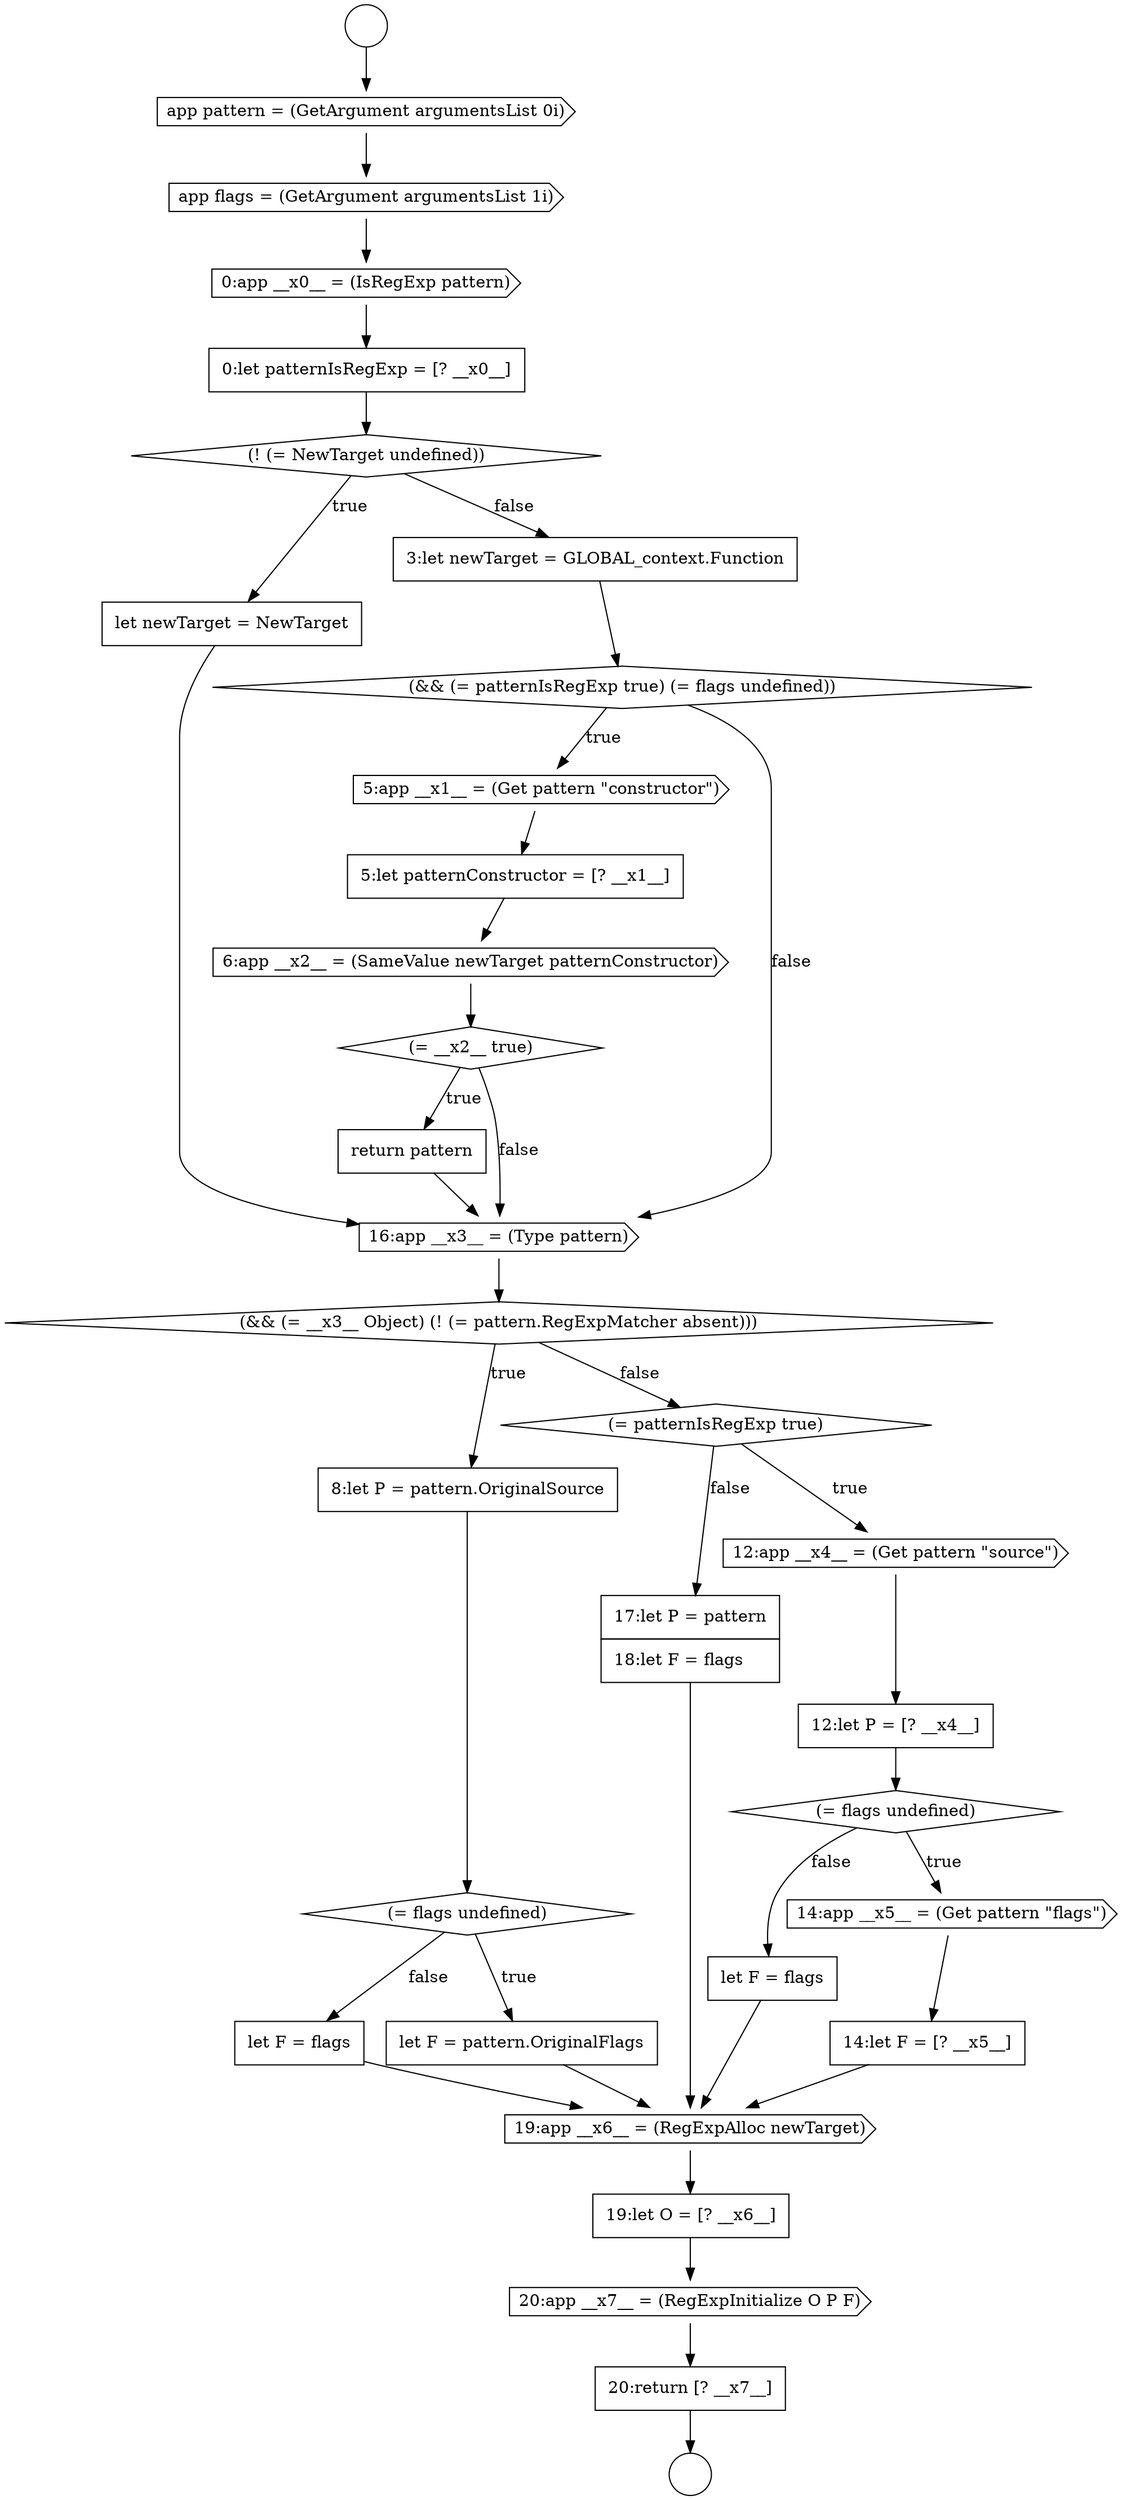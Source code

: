 digraph {
  node12843 [shape=none, margin=0, label=<<font color="black">
    <table border="0" cellborder="1" cellspacing="0" cellpadding="10">
      <tr><td align="left">let newTarget = NewTarget</td></tr>
    </table>
  </font>> color="black" fillcolor="white" style=filled]
  node12860 [shape=diamond, label=<<font color="black">(= flags undefined)</font>> color="black" fillcolor="white" style=filled]
  node12846 [shape=cds, label=<<font color="black">5:app __x1__ = (Get pattern &quot;constructor&quot;)</font>> color="black" fillcolor="white" style=filled]
  node12849 [shape=diamond, label=<<font color="black">(= __x2__ true)</font>> color="black" fillcolor="white" style=filled]
  node12853 [shape=none, margin=0, label=<<font color="black">
    <table border="0" cellborder="1" cellspacing="0" cellpadding="10">
      <tr><td align="left">8:let P = pattern.OriginalSource</td></tr>
    </table>
  </font>> color="black" fillcolor="white" style=filled]
  node12850 [shape=none, margin=0, label=<<font color="black">
    <table border="0" cellborder="1" cellspacing="0" cellpadding="10">
      <tr><td align="left">return pattern</td></tr>
    </table>
  </font>> color="black" fillcolor="white" style=filled]
  node12854 [shape=diamond, label=<<font color="black">(= flags undefined)</font>> color="black" fillcolor="white" style=filled]
  node12841 [shape=none, margin=0, label=<<font color="black">
    <table border="0" cellborder="1" cellspacing="0" cellpadding="10">
      <tr><td align="left">0:let patternIsRegExp = [? __x0__]</td></tr>
    </table>
  </font>> color="black" fillcolor="white" style=filled]
  node12836 [shape=circle label=" " color="black" fillcolor="white" style=filled]
  node12851 [shape=cds, label=<<font color="black">16:app __x3__ = (Type pattern)</font>> color="black" fillcolor="white" style=filled]
  node12848 [shape=cds, label=<<font color="black">6:app __x2__ = (SameValue newTarget patternConstructor)</font>> color="black" fillcolor="white" style=filled]
  node12852 [shape=diamond, label=<<font color="black">(&amp;&amp; (= __x3__ Object) (! (= pattern.RegExpMatcher absent)))</font>> color="black" fillcolor="white" style=filled]
  node12847 [shape=none, margin=0, label=<<font color="black">
    <table border="0" cellborder="1" cellspacing="0" cellpadding="10">
      <tr><td align="left">5:let patternConstructor = [? __x1__]</td></tr>
    </table>
  </font>> color="black" fillcolor="white" style=filled]
  node12865 [shape=cds, label=<<font color="black">19:app __x6__ = (RegExpAlloc newTarget)</font>> color="black" fillcolor="white" style=filled]
  node12837 [shape=circle label=" " color="black" fillcolor="white" style=filled]
  node12864 [shape=none, margin=0, label=<<font color="black">
    <table border="0" cellborder="1" cellspacing="0" cellpadding="10">
      <tr><td align="left">17:let P = pattern</td></tr>
      <tr><td align="left">18:let F = flags</td></tr>
    </table>
  </font>> color="black" fillcolor="white" style=filled]
  node12866 [shape=none, margin=0, label=<<font color="black">
    <table border="0" cellborder="1" cellspacing="0" cellpadding="10">
      <tr><td align="left">19:let O = [? __x6__]</td></tr>
    </table>
  </font>> color="black" fillcolor="white" style=filled]
  node12863 [shape=none, margin=0, label=<<font color="black">
    <table border="0" cellborder="1" cellspacing="0" cellpadding="10">
      <tr><td align="left">let F = flags</td></tr>
    </table>
  </font>> color="black" fillcolor="white" style=filled]
  node12859 [shape=none, margin=0, label=<<font color="black">
    <table border="0" cellborder="1" cellspacing="0" cellpadding="10">
      <tr><td align="left">12:let P = [? __x4__]</td></tr>
    </table>
  </font>> color="black" fillcolor="white" style=filled]
  node12838 [shape=cds, label=<<font color="black">app pattern = (GetArgument argumentsList 0i)</font>> color="black" fillcolor="white" style=filled]
  node12857 [shape=diamond, label=<<font color="black">(= patternIsRegExp true)</font>> color="black" fillcolor="white" style=filled]
  node12842 [shape=diamond, label=<<font color="black">(! (= NewTarget undefined))</font>> color="black" fillcolor="white" style=filled]
  node12862 [shape=none, margin=0, label=<<font color="black">
    <table border="0" cellborder="1" cellspacing="0" cellpadding="10">
      <tr><td align="left">14:let F = [? __x5__]</td></tr>
    </table>
  </font>> color="black" fillcolor="white" style=filled]
  node12840 [shape=cds, label=<<font color="black">0:app __x0__ = (IsRegExp pattern)</font>> color="black" fillcolor="white" style=filled]
  node12845 [shape=diamond, label=<<font color="black">(&amp;&amp; (= patternIsRegExp true) (= flags undefined))</font>> color="black" fillcolor="white" style=filled]
  node12867 [shape=cds, label=<<font color="black">20:app __x7__ = (RegExpInitialize O P F)</font>> color="black" fillcolor="white" style=filled]
  node12839 [shape=cds, label=<<font color="black">app flags = (GetArgument argumentsList 1i)</font>> color="black" fillcolor="white" style=filled]
  node12858 [shape=cds, label=<<font color="black">12:app __x4__ = (Get pattern &quot;source&quot;)</font>> color="black" fillcolor="white" style=filled]
  node12861 [shape=cds, label=<<font color="black">14:app __x5__ = (Get pattern &quot;flags&quot;)</font>> color="black" fillcolor="white" style=filled]
  node12868 [shape=none, margin=0, label=<<font color="black">
    <table border="0" cellborder="1" cellspacing="0" cellpadding="10">
      <tr><td align="left">20:return [? __x7__]</td></tr>
    </table>
  </font>> color="black" fillcolor="white" style=filled]
  node12856 [shape=none, margin=0, label=<<font color="black">
    <table border="0" cellborder="1" cellspacing="0" cellpadding="10">
      <tr><td align="left">let F = flags</td></tr>
    </table>
  </font>> color="black" fillcolor="white" style=filled]
  node12855 [shape=none, margin=0, label=<<font color="black">
    <table border="0" cellborder="1" cellspacing="0" cellpadding="10">
      <tr><td align="left">let F = pattern.OriginalFlags</td></tr>
    </table>
  </font>> color="black" fillcolor="white" style=filled]
  node12844 [shape=none, margin=0, label=<<font color="black">
    <table border="0" cellborder="1" cellspacing="0" cellpadding="10">
      <tr><td align="left">3:let newTarget = GLOBAL_context.Function</td></tr>
    </table>
  </font>> color="black" fillcolor="white" style=filled]
  node12847 -> node12848 [ color="black"]
  node12865 -> node12866 [ color="black"]
  node12860 -> node12861 [label=<<font color="black">true</font>> color="black"]
  node12860 -> node12863 [label=<<font color="black">false</font>> color="black"]
  node12857 -> node12858 [label=<<font color="black">true</font>> color="black"]
  node12857 -> node12864 [label=<<font color="black">false</font>> color="black"]
  node12854 -> node12855 [label=<<font color="black">true</font>> color="black"]
  node12854 -> node12856 [label=<<font color="black">false</font>> color="black"]
  node12845 -> node12846 [label=<<font color="black">true</font>> color="black"]
  node12845 -> node12851 [label=<<font color="black">false</font>> color="black"]
  node12859 -> node12860 [ color="black"]
  node12863 -> node12865 [ color="black"]
  node12855 -> node12865 [ color="black"]
  node12848 -> node12849 [ color="black"]
  node12846 -> node12847 [ color="black"]
  node12867 -> node12868 [ color="black"]
  node12836 -> node12838 [ color="black"]
  node12868 -> node12837 [ color="black"]
  node12866 -> node12867 [ color="black"]
  node12849 -> node12850 [label=<<font color="black">true</font>> color="black"]
  node12849 -> node12851 [label=<<font color="black">false</font>> color="black"]
  node12864 -> node12865 [ color="black"]
  node12850 -> node12851 [ color="black"]
  node12858 -> node12859 [ color="black"]
  node12862 -> node12865 [ color="black"]
  node12861 -> node12862 [ color="black"]
  node12853 -> node12854 [ color="black"]
  node12842 -> node12843 [label=<<font color="black">true</font>> color="black"]
  node12842 -> node12844 [label=<<font color="black">false</font>> color="black"]
  node12843 -> node12851 [ color="black"]
  node12838 -> node12839 [ color="black"]
  node12844 -> node12845 [ color="black"]
  node12852 -> node12853 [label=<<font color="black">true</font>> color="black"]
  node12852 -> node12857 [label=<<font color="black">false</font>> color="black"]
  node12840 -> node12841 [ color="black"]
  node12841 -> node12842 [ color="black"]
  node12856 -> node12865 [ color="black"]
  node12851 -> node12852 [ color="black"]
  node12839 -> node12840 [ color="black"]
}
